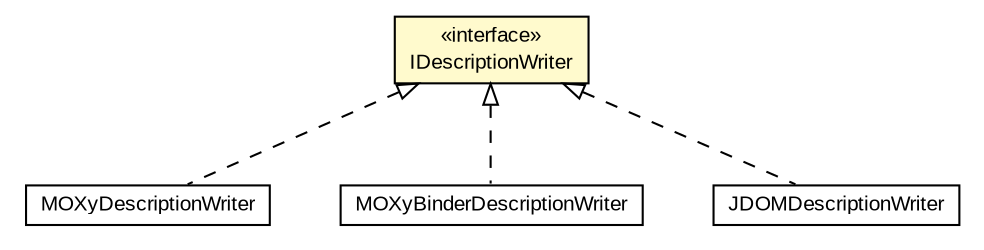 #!/usr/local/bin/dot
#
# Class diagram 
# Generated by UMLGraph version R5_6-24-gf6e263 (http://www.umlgraph.org/)
#

digraph G {
	edge [fontname="arial",fontsize=10,labelfontname="arial",labelfontsize=10];
	node [fontname="arial",fontsize=10,shape=plaintext];
	nodesep=0.25;
	ranksep=0.5;
	// edu.arizona.biosemantics.semanticmarkup.markupelement.description.io.IDescriptionWriter
	c75135 [label=<<table title="edu.arizona.biosemantics.semanticmarkup.markupelement.description.io.IDescriptionWriter" border="0" cellborder="1" cellspacing="0" cellpadding="2" port="p" bgcolor="lemonChiffon" href="./IDescriptionWriter.html">
		<tr><td><table border="0" cellspacing="0" cellpadding="1">
<tr><td align="center" balign="center"> &#171;interface&#187; </td></tr>
<tr><td align="center" balign="center"> IDescriptionWriter </td></tr>
		</table></td></tr>
		</table>>, URL="./IDescriptionWriter.html", fontname="arial", fontcolor="black", fontsize=10.0];
	// edu.arizona.biosemantics.semanticmarkup.markupelement.description.io.lib.MOXyDescriptionWriter
	c75137 [label=<<table title="edu.arizona.biosemantics.semanticmarkup.markupelement.description.io.lib.MOXyDescriptionWriter" border="0" cellborder="1" cellspacing="0" cellpadding="2" port="p" href="./lib/MOXyDescriptionWriter.html">
		<tr><td><table border="0" cellspacing="0" cellpadding="1">
<tr><td align="center" balign="center"> MOXyDescriptionWriter </td></tr>
		</table></td></tr>
		</table>>, URL="./lib/MOXyDescriptionWriter.html", fontname="arial", fontcolor="black", fontsize=10.0];
	// edu.arizona.biosemantics.semanticmarkup.markupelement.description.io.lib.MOXyBinderDescriptionWriter
	c75139 [label=<<table title="edu.arizona.biosemantics.semanticmarkup.markupelement.description.io.lib.MOXyBinderDescriptionWriter" border="0" cellborder="1" cellspacing="0" cellpadding="2" port="p" href="./lib/MOXyBinderDescriptionWriter.html">
		<tr><td><table border="0" cellspacing="0" cellpadding="1">
<tr><td align="center" balign="center"> MOXyBinderDescriptionWriter </td></tr>
		</table></td></tr>
		</table>>, URL="./lib/MOXyBinderDescriptionWriter.html", fontname="arial", fontcolor="black", fontsize=10.0];
	// edu.arizona.biosemantics.semanticmarkup.markupelement.description.io.lib.JDOMDescriptionWriter
	c75141 [label=<<table title="edu.arizona.biosemantics.semanticmarkup.markupelement.description.io.lib.JDOMDescriptionWriter" border="0" cellborder="1" cellspacing="0" cellpadding="2" port="p" href="./lib/JDOMDescriptionWriter.html">
		<tr><td><table border="0" cellspacing="0" cellpadding="1">
<tr><td align="center" balign="center"> JDOMDescriptionWriter </td></tr>
		</table></td></tr>
		</table>>, URL="./lib/JDOMDescriptionWriter.html", fontname="arial", fontcolor="black", fontsize=10.0];
	//edu.arizona.biosemantics.semanticmarkup.markupelement.description.io.lib.MOXyDescriptionWriter implements edu.arizona.biosemantics.semanticmarkup.markupelement.description.io.IDescriptionWriter
	c75135:p -> c75137:p [dir=back,arrowtail=empty,style=dashed];
	//edu.arizona.biosemantics.semanticmarkup.markupelement.description.io.lib.MOXyBinderDescriptionWriter implements edu.arizona.biosemantics.semanticmarkup.markupelement.description.io.IDescriptionWriter
	c75135:p -> c75139:p [dir=back,arrowtail=empty,style=dashed];
	//edu.arizona.biosemantics.semanticmarkup.markupelement.description.io.lib.JDOMDescriptionWriter implements edu.arizona.biosemantics.semanticmarkup.markupelement.description.io.IDescriptionWriter
	c75135:p -> c75141:p [dir=back,arrowtail=empty,style=dashed];
}

